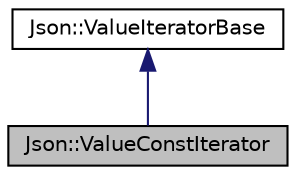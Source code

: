 digraph "Json::ValueConstIterator"
{
 // LATEX_PDF_SIZE
  edge [fontname="Helvetica",fontsize="10",labelfontname="Helvetica",labelfontsize="10"];
  node [fontname="Helvetica",fontsize="10",shape=record];
  Node1 [label="Json::ValueConstIterator",height=0.2,width=0.4,color="black", fillcolor="grey75", style="filled", fontcolor="black",tooltip="const iterator for object and array value."];
  Node2 -> Node1 [dir="back",color="midnightblue",fontsize="10",style="solid",fontname="Helvetica"];
  Node2 [label="Json::ValueIteratorBase",height=0.2,width=0.4,color="black", fillcolor="white", style="filled",URL="$classJson_1_1ValueIteratorBase.html",tooltip="base class for Value iterators."];
}
